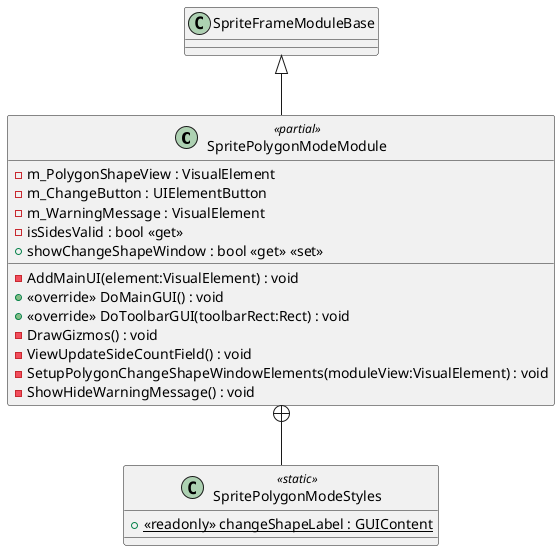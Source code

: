 @startuml
class SpritePolygonModeModule <<partial>> {
    - m_PolygonShapeView : VisualElement
    - m_ChangeButton : UIElementButton
    - m_WarningMessage : VisualElement
    - AddMainUI(element:VisualElement) : void
    + <<override>> DoMainGUI() : void
    + <<override>> DoToolbarGUI(toolbarRect:Rect) : void
    - DrawGizmos() : void
    - ViewUpdateSideCountField() : void
    - SetupPolygonChangeShapeWindowElements(moduleView:VisualElement) : void
    - ShowHideWarningMessage() : void
    - isSidesValid : bool <<get>>
    + showChangeShapeWindow : bool <<get>> <<set>>
}
class SpritePolygonModeStyles <<static>> {
    + {static} <<readonly>> changeShapeLabel : GUIContent
}
SpriteFrameModuleBase <|-- SpritePolygonModeModule
SpritePolygonModeModule +-- SpritePolygonModeStyles
@enduml

